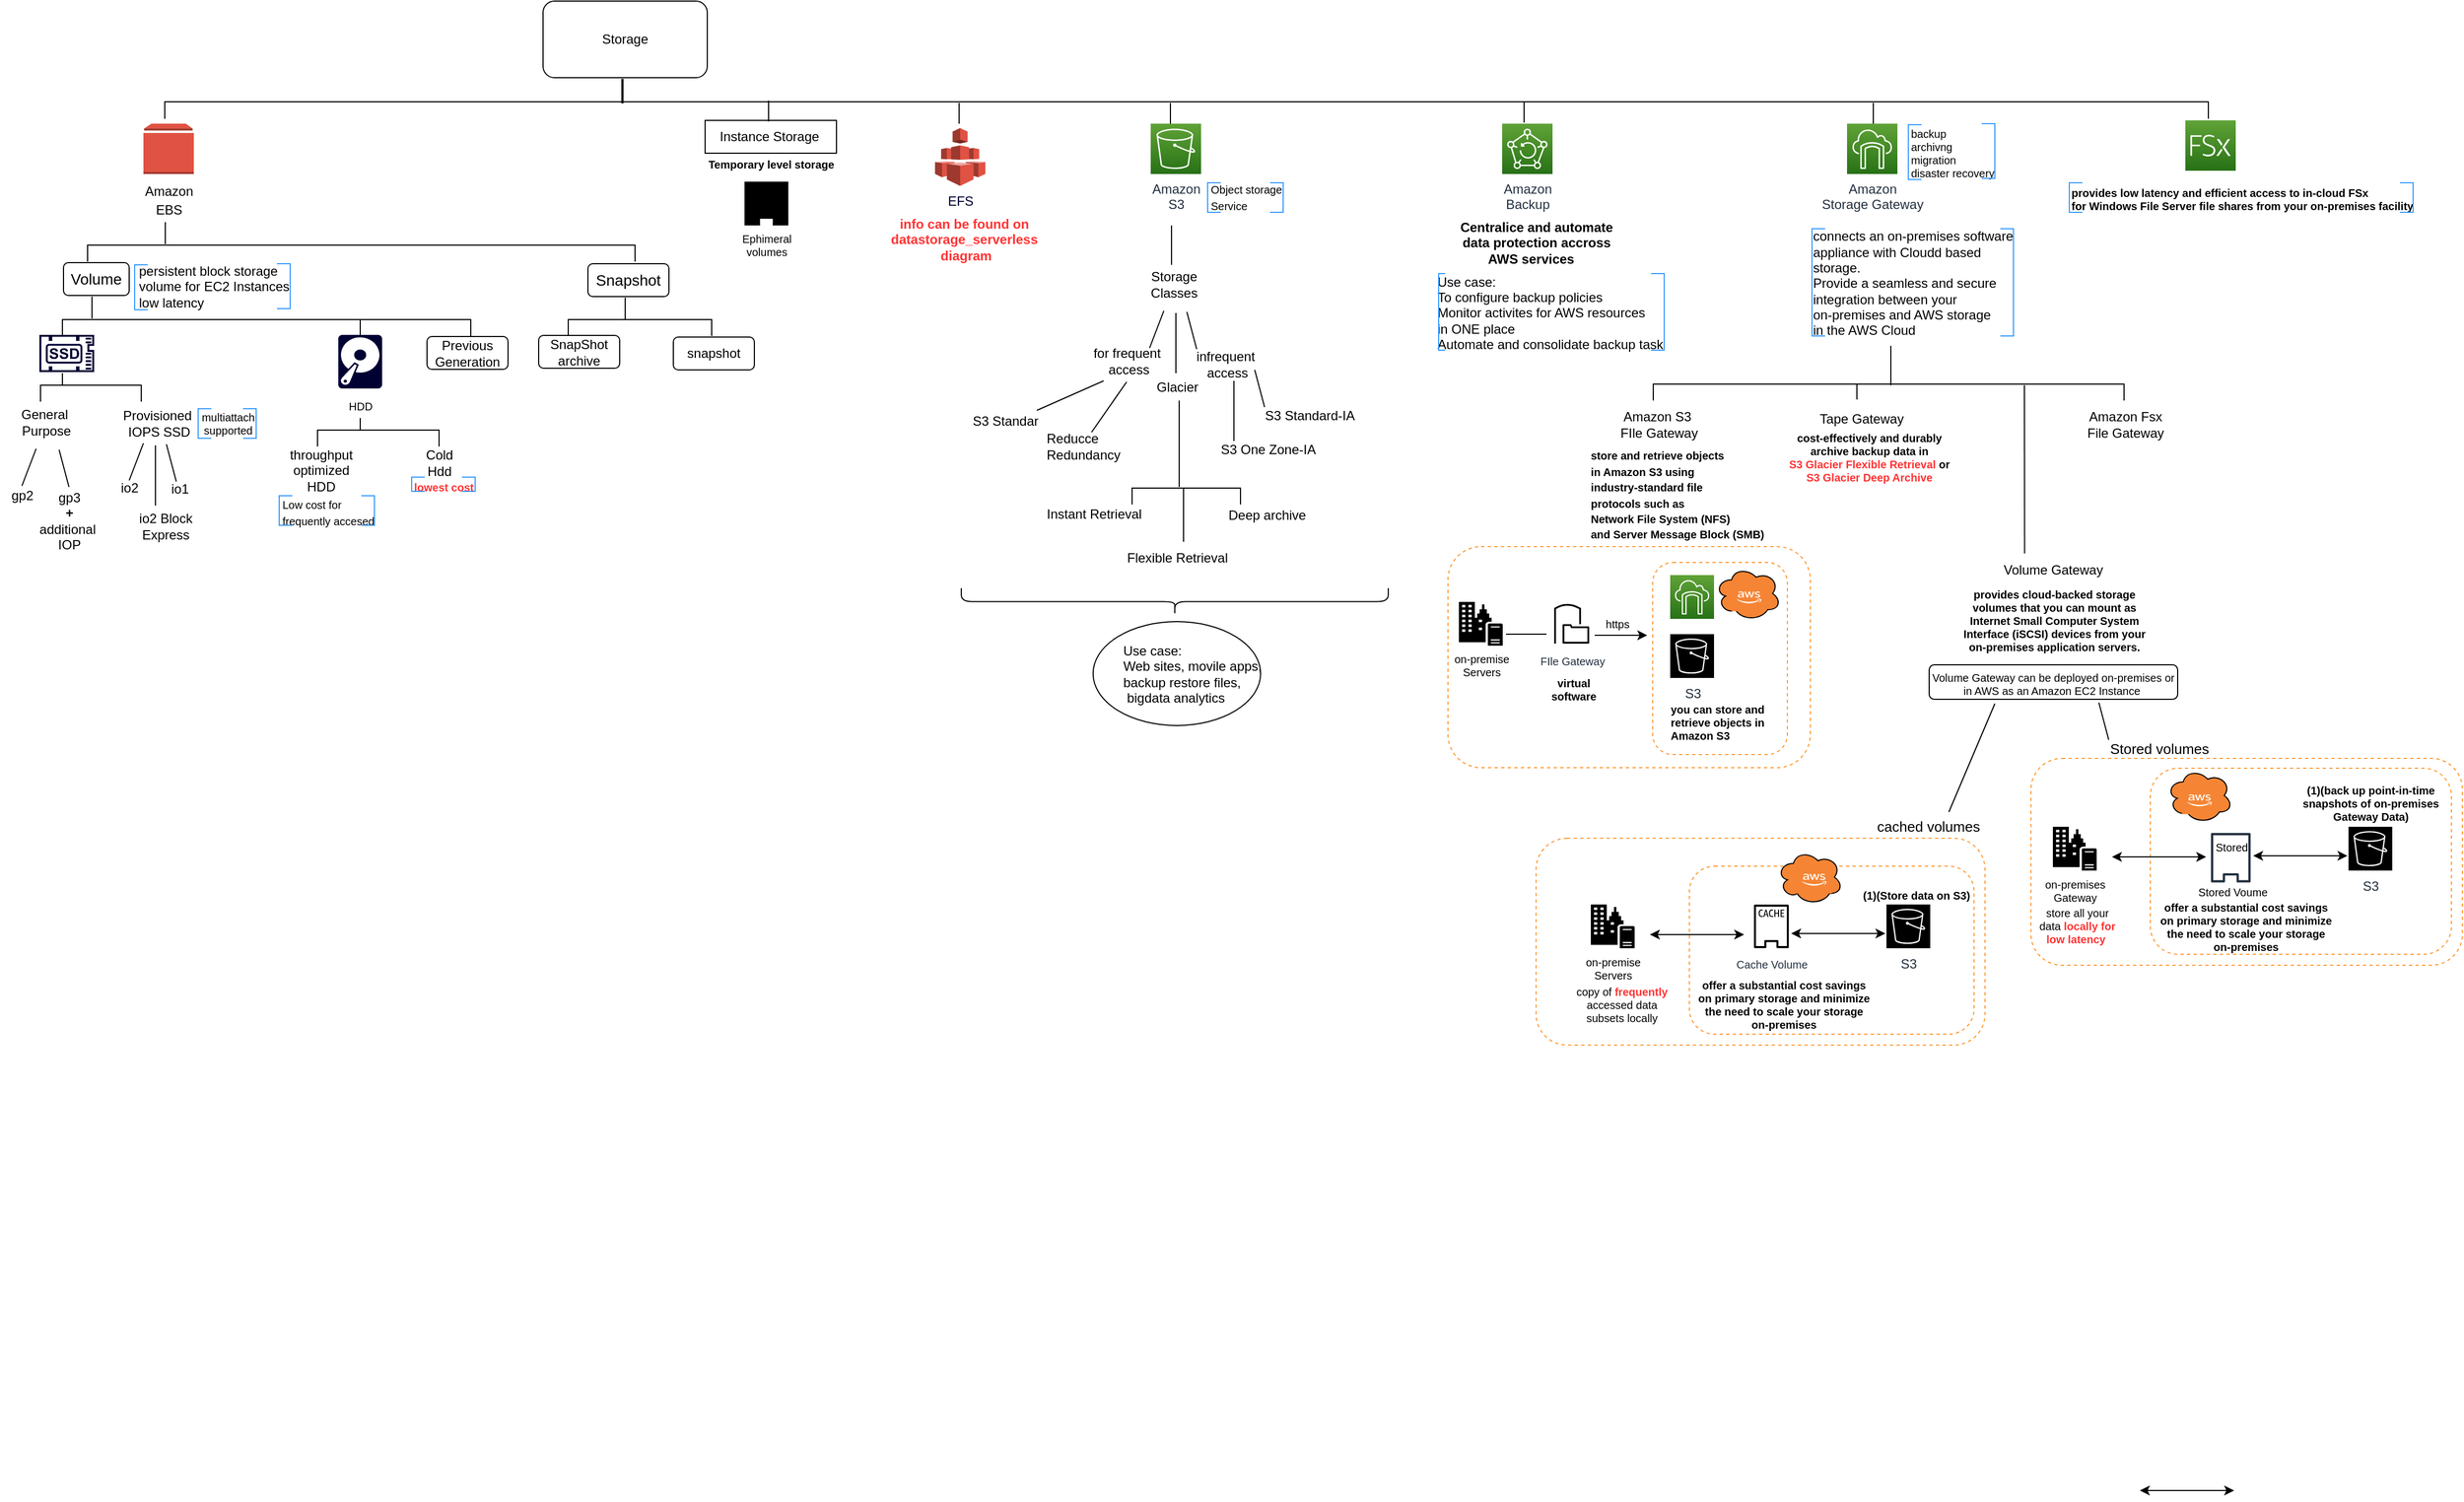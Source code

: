 <mxfile version="20.0.4" type="github">
  <diagram id="dNpaaLyYjejakmgUh9bT" name="Page-1">
    <mxGraphModel dx="1060" dy="617" grid="1" gridSize="10" guides="1" tooltips="1" connect="1" arrows="1" fold="1" page="1" pageScale="1" pageWidth="2336" pageHeight="1654" math="0" shadow="0">
      <root>
        <mxCell id="0" />
        <mxCell id="1" parent="0" />
        <mxCell id="cf06Xw0DI_L7y3Jn1LJ6-43" value="" style="rounded=1;whiteSpace=wrap;html=1;fontSize=13;fontColor=#000000;fillColor=none;gradientColor=none;strokeColor=#FF9933;dashed=1;" vertex="1" parent="1">
          <mxGeometry x="1322.5" y="537.5" width="331" height="202" as="geometry" />
        </mxCell>
        <mxCell id="cf06Xw0DI_L7y3Jn1LJ6-11" value="" style="rounded=1;whiteSpace=wrap;html=1;fontSize=13;fontColor=#000000;fillColor=none;gradientColor=none;strokeColor=#FF9933;dashed=1;" vertex="1" parent="1">
          <mxGeometry x="1855" y="731" width="394" height="189" as="geometry" />
        </mxCell>
        <mxCell id="cf06Xw0DI_L7y3Jn1LJ6-4" value="" style="rounded=1;whiteSpace=wrap;html=1;fontSize=13;fontColor=#000000;fillColor=none;gradientColor=none;strokeColor=#FF9933;dashed=1;" vertex="1" parent="1">
          <mxGeometry x="1543" y="829.5" width="260" height="153.5" as="geometry" />
        </mxCell>
        <mxCell id="cT7mzf2L48LDg-ybeG4r-135" value="" style="rounded=1;whiteSpace=wrap;html=1;fontSize=13;fontColor=#000000;fillColor=none;gradientColor=none;strokeColor=#FF9933;dashed=1;" parent="1" vertex="1">
          <mxGeometry x="1403" y="804" width="410" height="189" as="geometry" />
        </mxCell>
        <mxCell id="cT7mzf2L48LDg-ybeG4r-105" value="connects an on-premises software&lt;br&gt;appliance with Cloudd based &lt;br&gt;storage. &lt;br&gt;Provide a seamless and secure &lt;br&gt;integration between your &lt;br&gt;on-premises and AWS storage &lt;br&gt;in the AWS Cloud&amp;nbsp;" style="text;html=1;align=left;verticalAlign=middle;resizable=0;points=[];autosize=1;strokeColor=none;fillColor=none;fontSize=12;fontColor=#000000;" parent="1" vertex="1">
          <mxGeometry x="1654" y="242" width="210" height="110" as="geometry" />
        </mxCell>
        <mxCell id="cT7mzf2L48LDg-ybeG4r-103" value="" style="ellipse;whiteSpace=wrap;html=1;fontSize=10;fontColor=#FF3333;fillColor=none;" parent="1" vertex="1">
          <mxGeometry x="998.38" y="606" width="153" height="95" as="geometry" />
        </mxCell>
        <mxCell id="cT7mzf2L48LDg-ybeG4r-44" value="multiattach&lt;br&gt;supported" style="text;html=1;align=center;verticalAlign=middle;resizable=0;points=[];autosize=1;strokeColor=none;fillColor=none;fontSize=10;" parent="1" vertex="1">
          <mxGeometry x="173" y="405" width="70" height="40" as="geometry" />
        </mxCell>
        <mxCell id="8cmZsePVAe2AZ6mUPZ-U-2" value="Storage" style="rounded=1;whiteSpace=wrap;html=1;fillColor=none;" parent="1" vertex="1">
          <mxGeometry x="496" y="39" width="150" height="70" as="geometry" />
        </mxCell>
        <mxCell id="8cmZsePVAe2AZ6mUPZ-U-6" value="&lt;font style=&quot;font-size: 12px;&quot;&gt;Amazon &lt;br&gt;EBS&lt;/font&gt;" style="outlineConnect=0;dashed=0;verticalLabelPosition=bottom;verticalAlign=top;align=center;html=1;shape=mxgraph.aws3.volume;fillColor=#E05243;gradientColor=none;fontSize=14;aspect=fixed;" parent="1" vertex="1">
          <mxGeometry x="131" y="151" width="46" height="46" as="geometry" />
        </mxCell>
        <mxCell id="8cmZsePVAe2AZ6mUPZ-U-7" value="EFS" style="outlineConnect=0;dashed=0;verticalLabelPosition=bottom;verticalAlign=top;align=center;html=1;shape=mxgraph.aws3.efs;fillColor=#E05243;gradientColor=none;fontSize=12;fontColor=#000033;strokeColor=#3399FF;strokeWidth=1;aspect=fixed;" parent="1" vertex="1">
          <mxGeometry x="854" y="155" width="46" height="52.9" as="geometry" />
        </mxCell>
        <mxCell id="8cmZsePVAe2AZ6mUPZ-U-8" value="Amazon&lt;br&gt;S3" style="sketch=0;points=[[0,0,0],[0.25,0,0],[0.5,0,0],[0.75,0,0],[1,0,0],[0,1,0],[0.25,1,0],[0.5,1,0],[0.75,1,0],[1,1,0],[0,0.25,0],[0,0.5,0],[0,0.75,0],[1,0.25,0],[1,0.5,0],[1,0.75,0]];outlineConnect=0;fontColor=#232F3E;gradientColor=#60A337;gradientDirection=north;fillColor=#277116;strokeColor=#ffffff;dashed=0;verticalLabelPosition=bottom;verticalAlign=top;align=center;html=1;fontSize=12;fontStyle=0;shape=mxgraph.aws4.resourceIcon;resIcon=mxgraph.aws4.s3;aspect=fixed;" parent="1" vertex="1">
          <mxGeometry x="1051" y="151" width="46" height="46" as="geometry" />
        </mxCell>
        <mxCell id="8cmZsePVAe2AZ6mUPZ-U-9" value="Amazon&lt;br&gt;Backup" style="sketch=0;points=[[0,0,0],[0.25,0,0],[0.5,0,0],[0.75,0,0],[1,0,0],[0,1,0],[0.25,1,0],[0.5,1,0],[0.75,1,0],[1,1,0],[0,0.25,0],[0,0.5,0],[0,0.75,0],[1,0.25,0],[1,0.5,0],[1,0.75,0]];outlineConnect=0;fontColor=#232F3E;gradientColor=#60A337;gradientDirection=north;fillColor=#277116;strokeColor=#ffffff;dashed=0;verticalLabelPosition=bottom;verticalAlign=top;align=center;html=1;fontSize=12;fontStyle=0;aspect=fixed;shape=mxgraph.aws4.resourceIcon;resIcon=mxgraph.aws4.backup;" parent="1" vertex="1">
          <mxGeometry x="1372" y="151" width="46" height="46" as="geometry" />
        </mxCell>
        <mxCell id="8cmZsePVAe2AZ6mUPZ-U-11" value="Amazon&lt;br&gt;Storage Gateway" style="sketch=0;points=[[0,0,0],[0.25,0,0],[0.5,0,0],[0.75,0,0],[1,0,0],[0,1,0],[0.25,1,0],[0.5,1,0],[0.75,1,0],[1,1,0],[0,0.25,0],[0,0.5,0],[0,0.75,0],[1,0.25,0],[1,0.5,0],[1,0.75,0]];outlineConnect=0;fontColor=#232F3E;gradientColor=#60A337;gradientDirection=north;fillColor=#277116;strokeColor=#ffffff;dashed=0;verticalLabelPosition=bottom;verticalAlign=top;align=center;html=1;fontSize=12;fontStyle=0;shape=mxgraph.aws4.resourceIcon;resIcon=mxgraph.aws4.storage_gateway;aspect=fixed;" parent="1" vertex="1">
          <mxGeometry x="1687" y="151" width="46" height="46" as="geometry" />
        </mxCell>
        <mxCell id="8cmZsePVAe2AZ6mUPZ-U-12" value="" style="shape=partialRectangle;whiteSpace=wrap;html=1;bottom=1;right=1;left=1;top=0;fillColor=none;routingCenterX=-0.5;rotation=-180;direction=east;" parent="1" vertex="1">
          <mxGeometry x="150.5" y="131" width="1866.5" height="15" as="geometry" />
        </mxCell>
        <mxCell id="8cmZsePVAe2AZ6mUPZ-U-13" value="" style="line;strokeWidth=2;direction=south;html=1;" parent="1" vertex="1">
          <mxGeometry x="558.5" y="110" width="20" height="22.5" as="geometry" />
        </mxCell>
        <mxCell id="8cmZsePVAe2AZ6mUPZ-U-16" value="" style="endArrow=none;html=1;rounded=0;fontSize=12;" parent="1" edge="1">
          <mxGeometry width="50" height="50" relative="1" as="geometry">
            <mxPoint x="876" y="151" as="sourcePoint" />
            <mxPoint x="876" y="132" as="targetPoint" />
          </mxGeometry>
        </mxCell>
        <mxCell id="8cmZsePVAe2AZ6mUPZ-U-17" value="" style="endArrow=none;html=1;rounded=0;fontSize=12;" parent="1" edge="1">
          <mxGeometry width="50" height="50" relative="1" as="geometry">
            <mxPoint x="1069" y="151" as="sourcePoint" />
            <mxPoint x="1069" y="132" as="targetPoint" />
          </mxGeometry>
        </mxCell>
        <mxCell id="8cmZsePVAe2AZ6mUPZ-U-18" value="" style="endArrow=none;html=1;rounded=0;fontSize=12;" parent="1" edge="1">
          <mxGeometry width="50" height="50" relative="1" as="geometry">
            <mxPoint x="1392" y="150" as="sourcePoint" />
            <mxPoint x="1392" y="131" as="targetPoint" />
          </mxGeometry>
        </mxCell>
        <mxCell id="8cmZsePVAe2AZ6mUPZ-U-19" value="" style="endArrow=none;html=1;rounded=0;fontSize=12;" parent="1" edge="1">
          <mxGeometry width="50" height="50" relative="1" as="geometry">
            <mxPoint x="1711" y="151" as="sourcePoint" />
            <mxPoint x="1711" y="132" as="targetPoint" />
          </mxGeometry>
        </mxCell>
        <mxCell id="8cmZsePVAe2AZ6mUPZ-U-20" value="" style="sketch=0;points=[[0,0,0],[0.25,0,0],[0.5,0,0],[0.75,0,0],[1,0,0],[0,1,0],[0.25,1,0],[0.5,1,0],[0.75,1,0],[1,1,0],[0,0.25,0],[0,0.5,0],[0,0.75,0],[1,0.25,0],[1,0.5,0],[1,0.75,0]];outlineConnect=0;fontColor=#232F3E;gradientColor=#60A337;gradientDirection=north;fillColor=#277116;strokeColor=#ffffff;dashed=0;verticalLabelPosition=bottom;verticalAlign=top;align=center;html=1;fontSize=12;fontStyle=0;aspect=fixed;shape=mxgraph.aws4.resourceIcon;resIcon=mxgraph.aws4.fsx;" parent="1" vertex="1">
          <mxGeometry x="1996" y="148" width="46" height="46" as="geometry" />
        </mxCell>
        <mxCell id="cT7mzf2L48LDg-ybeG4r-1" value="&lt;font style=&quot;font-size: 14px;&quot;&gt;Volume&lt;/font&gt;" style="rounded=1;whiteSpace=wrap;html=1;fillColor=none;" parent="1" vertex="1">
          <mxGeometry x="58" y="278" width="60" height="30" as="geometry" />
        </mxCell>
        <mxCell id="cT7mzf2L48LDg-ybeG4r-2" value="&lt;font style=&quot;font-size: 14px;&quot;&gt;Snapshot&lt;/font&gt;" style="rounded=1;whiteSpace=wrap;html=1;fillColor=none;" parent="1" vertex="1">
          <mxGeometry x="537" y="279" width="74" height="30" as="geometry" />
        </mxCell>
        <mxCell id="cT7mzf2L48LDg-ybeG4r-3" value="" style="strokeWidth=1;html=1;shape=mxgraph.flowchart.annotation_1;align=left;pointerEvents=1;direction=south;" parent="1" vertex="1">
          <mxGeometry x="80" y="262" width="500" height="15" as="geometry" />
        </mxCell>
        <mxCell id="cT7mzf2L48LDg-ybeG4r-5" value="" style="endArrow=none;html=1;rounded=0;" parent="1" edge="1">
          <mxGeometry width="50" height="50" relative="1" as="geometry">
            <mxPoint x="151" y="261" as="sourcePoint" />
            <mxPoint x="151" y="241" as="targetPoint" />
          </mxGeometry>
        </mxCell>
        <mxCell id="cT7mzf2L48LDg-ybeG4r-7" value="" style="strokeWidth=1;html=1;shape=mxgraph.flowchart.annotation_1;align=left;pointerEvents=1;direction=south;" parent="1" vertex="1">
          <mxGeometry x="57" y="330" width="373" height="15" as="geometry" />
        </mxCell>
        <mxCell id="cT7mzf2L48LDg-ybeG4r-8" value="" style="endArrow=none;html=1;rounded=0;" parent="1" edge="1">
          <mxGeometry width="50" height="50" relative="1" as="geometry">
            <mxPoint x="84" y="329" as="sourcePoint" />
            <mxPoint x="84" y="309" as="targetPoint" />
          </mxGeometry>
        </mxCell>
        <mxCell id="cT7mzf2L48LDg-ybeG4r-9" value="" style="sketch=0;pointerEvents=1;shadow=0;dashed=0;html=1;strokeColor=none;fillColor=#000033;labelPosition=center;verticalLabelPosition=bottom;verticalAlign=top;align=center;outlineConnect=0;shape=mxgraph.vvd.ssd;fontSize=14;" parent="1" vertex="1">
          <mxGeometry x="36" y="344" width="50" height="34" as="geometry" />
        </mxCell>
        <mxCell id="cT7mzf2L48LDg-ybeG4r-11" value="&lt;font style=&quot;font-size: 10px;&quot;&gt;HDD&lt;/font&gt;" style="sketch=0;pointerEvents=1;shadow=0;dashed=0;html=1;strokeColor=none;fillColor=#000033;labelPosition=center;verticalLabelPosition=bottom;verticalAlign=top;outlineConnect=0;align=center;shape=mxgraph.office.devices.hard_disk;fontSize=14;" parent="1" vertex="1">
          <mxGeometry x="309" y="344" width="40" height="49" as="geometry" />
        </mxCell>
        <mxCell id="cT7mzf2L48LDg-ybeG4r-12" value="" style="endArrow=none;html=1;rounded=0;" parent="1" edge="1">
          <mxGeometry width="50" height="50" relative="1" as="geometry">
            <mxPoint x="329" y="344" as="sourcePoint" />
            <mxPoint x="329" y="330" as="targetPoint" />
          </mxGeometry>
        </mxCell>
        <mxCell id="cT7mzf2L48LDg-ybeG4r-13" value="&lt;font style=&quot;font-size: 12px;&quot;&gt;Previous Generation&lt;/font&gt;" style="rounded=1;whiteSpace=wrap;html=1;fillColor=none;fontSize=12;" parent="1" vertex="1">
          <mxGeometry x="390" y="345.5" width="74" height="30" as="geometry" />
        </mxCell>
        <mxCell id="cT7mzf2L48LDg-ybeG4r-14" value="" style="strokeWidth=1;html=1;shape=mxgraph.flowchart.annotation_1;align=left;pointerEvents=1;direction=south;" parent="1" vertex="1">
          <mxGeometry x="519" y="330" width="131" height="15" as="geometry" />
        </mxCell>
        <mxCell id="cT7mzf2L48LDg-ybeG4r-16" value="" style="endArrow=none;html=1;rounded=0;" parent="1" edge="1">
          <mxGeometry width="50" height="50" relative="1" as="geometry">
            <mxPoint x="571" y="330" as="sourcePoint" />
            <mxPoint x="571" y="310" as="targetPoint" />
          </mxGeometry>
        </mxCell>
        <mxCell id="cT7mzf2L48LDg-ybeG4r-17" value="&lt;font style=&quot;font-size: 12px;&quot;&gt;SnapShot archive&lt;/font&gt;" style="rounded=1;whiteSpace=wrap;html=1;fillColor=none;fontSize=12;" parent="1" vertex="1">
          <mxGeometry x="492" y="344.5" width="74" height="30" as="geometry" />
        </mxCell>
        <mxCell id="cT7mzf2L48LDg-ybeG4r-18" value="&lt;font style=&quot;font-size: 12px;&quot;&gt;snapshot&lt;/font&gt;" style="rounded=1;whiteSpace=wrap;html=1;fillColor=none;fontSize=12;" parent="1" vertex="1">
          <mxGeometry x="615" y="346" width="74" height="30" as="geometry" />
        </mxCell>
        <mxCell id="cT7mzf2L48LDg-ybeG4r-19" value="persistent block storage&amp;nbsp;&lt;br&gt;volume for EC2 Instances&lt;br&gt;low latency" style="text;html=1;align=left;verticalAlign=middle;resizable=0;points=[];autosize=1;strokeColor=none;fillColor=none;fontSize=12;" parent="1" vertex="1">
          <mxGeometry x="125" y="270" width="160" height="60" as="geometry" />
        </mxCell>
        <mxCell id="cT7mzf2L48LDg-ybeG4r-20" value="" style="strokeWidth=1;html=1;shape=mxgraph.flowchart.annotation_1;align=left;pointerEvents=1;fontColor=#000033;fillColor=none;strokeColor=#3399FF;" parent="1" vertex="1">
          <mxGeometry x="123" y="280" width="12" height="41" as="geometry" />
        </mxCell>
        <mxCell id="cT7mzf2L48LDg-ybeG4r-21" value="" style="strokeWidth=1;html=1;shape=mxgraph.flowchart.annotation_1;align=left;pointerEvents=1;fontColor=#000033;fillColor=none;direction=west;strokeColor=#3399FF;" parent="1" vertex="1">
          <mxGeometry x="253" y="279" width="12" height="41" as="geometry" />
        </mxCell>
        <mxCell id="cT7mzf2L48LDg-ybeG4r-22" value="" style="endArrow=none;html=1;rounded=0;" parent="1" edge="1">
          <mxGeometry width="50" height="50" relative="1" as="geometry">
            <mxPoint x="57" y="390" as="sourcePoint" />
            <mxPoint x="57" y="379" as="targetPoint" />
          </mxGeometry>
        </mxCell>
        <mxCell id="cT7mzf2L48LDg-ybeG4r-25" value="" style="strokeWidth=1;html=1;shape=mxgraph.flowchart.annotation_1;align=left;pointerEvents=1;direction=south;" parent="1" vertex="1">
          <mxGeometry x="37" y="390" width="92" height="15" as="geometry" />
        </mxCell>
        <mxCell id="cT7mzf2L48LDg-ybeG4r-26" value="General&amp;nbsp;&lt;br&gt;Purpose" style="text;html=1;align=center;verticalAlign=middle;resizable=0;points=[];autosize=1;strokeColor=none;fillColor=none;fontSize=12;" parent="1" vertex="1">
          <mxGeometry x="7" y="404" width="70" height="40" as="geometry" />
        </mxCell>
        <mxCell id="cT7mzf2L48LDg-ybeG4r-27" value="Provisioned&amp;nbsp;&lt;br&gt;IOPS SSD" style="text;html=1;align=center;verticalAlign=middle;resizable=0;points=[];autosize=1;strokeColor=none;fillColor=none;fontSize=12;" parent="1" vertex="1">
          <mxGeometry x="100" y="405" width="90" height="40" as="geometry" />
        </mxCell>
        <mxCell id="cT7mzf2L48LDg-ybeG4r-28" value="" style="endArrow=none;html=1;rounded=0;" parent="1" edge="1">
          <mxGeometry width="50" height="50" relative="1" as="geometry">
            <mxPoint x="20" y="482" as="sourcePoint" />
            <mxPoint x="33" y="448" as="targetPoint" />
          </mxGeometry>
        </mxCell>
        <mxCell id="cT7mzf2L48LDg-ybeG4r-29" value="gp2" style="text;html=1;align=center;verticalAlign=middle;resizable=0;points=[];autosize=1;strokeColor=none;fillColor=none;fontSize=12;" parent="1" vertex="1">
          <mxGeometry y="476" width="40" height="30" as="geometry" />
        </mxCell>
        <mxCell id="cT7mzf2L48LDg-ybeG4r-31" value="gp3&lt;br&gt;&lt;b&gt;+&lt;/b&gt;&lt;br&gt;additional&amp;nbsp;&lt;br&gt;IOP" style="text;html=1;align=center;verticalAlign=middle;resizable=0;points=[];autosize=1;strokeColor=none;fillColor=none;fontSize=12;" parent="1" vertex="1">
          <mxGeometry x="23" y="479" width="80" height="70" as="geometry" />
        </mxCell>
        <mxCell id="cT7mzf2L48LDg-ybeG4r-34" value="" style="endArrow=none;html=1;rounded=0;" parent="1" edge="1">
          <mxGeometry width="50" height="50" relative="1" as="geometry">
            <mxPoint x="63" y="483" as="sourcePoint" />
            <mxPoint x="54" y="449" as="targetPoint" />
          </mxGeometry>
        </mxCell>
        <mxCell id="cT7mzf2L48LDg-ybeG4r-35" value="" style="endArrow=none;html=1;rounded=0;" parent="1" edge="1">
          <mxGeometry width="50" height="50" relative="1" as="geometry">
            <mxPoint x="118" y="477" as="sourcePoint" />
            <mxPoint x="131" y="443" as="targetPoint" />
          </mxGeometry>
        </mxCell>
        <mxCell id="cT7mzf2L48LDg-ybeG4r-36" value="" style="endArrow=none;html=1;rounded=0;" parent="1" edge="1">
          <mxGeometry width="50" height="50" relative="1" as="geometry">
            <mxPoint x="161" y="478" as="sourcePoint" />
            <mxPoint x="152" y="444" as="targetPoint" />
          </mxGeometry>
        </mxCell>
        <mxCell id="cT7mzf2L48LDg-ybeG4r-37" value="" style="endArrow=none;html=1;rounded=0;" parent="1" edge="1">
          <mxGeometry width="50" height="50" relative="1" as="geometry">
            <mxPoint x="142" y="500" as="sourcePoint" />
            <mxPoint x="142" y="445" as="targetPoint" />
          </mxGeometry>
        </mxCell>
        <mxCell id="cT7mzf2L48LDg-ybeG4r-38" value="io1" style="text;html=1;align=center;verticalAlign=middle;resizable=0;points=[];autosize=1;strokeColor=none;fillColor=none;fontSize=12;" parent="1" vertex="1">
          <mxGeometry x="144" y="470" width="40" height="30" as="geometry" />
        </mxCell>
        <mxCell id="cT7mzf2L48LDg-ybeG4r-39" value="io2" style="text;html=1;align=center;verticalAlign=middle;resizable=0;points=[];autosize=1;strokeColor=none;fillColor=none;fontSize=12;" parent="1" vertex="1">
          <mxGeometry x="98" y="469" width="40" height="30" as="geometry" />
        </mxCell>
        <mxCell id="cT7mzf2L48LDg-ybeG4r-40" value="io2 Block &lt;br&gt;Express" style="text;html=1;align=center;verticalAlign=middle;resizable=0;points=[];autosize=1;strokeColor=none;fillColor=none;fontSize=12;" parent="1" vertex="1">
          <mxGeometry x="116" y="499" width="70" height="40" as="geometry" />
        </mxCell>
        <mxCell id="cT7mzf2L48LDg-ybeG4r-42" value="" style="strokeWidth=1;html=1;shape=mxgraph.flowchart.annotation_1;align=left;pointerEvents=1;fontColor=#000033;fillColor=none;strokeColor=#3399FF;" parent="1" vertex="1">
          <mxGeometry x="181" y="411.5" width="12" height="27" as="geometry" />
        </mxCell>
        <mxCell id="cT7mzf2L48LDg-ybeG4r-43" value="" style="strokeWidth=1;html=1;shape=mxgraph.flowchart.annotation_1;align=left;pointerEvents=1;fontColor=#000033;fillColor=none;direction=west;strokeColor=#3399FF;" parent="1" vertex="1">
          <mxGeometry x="222" y="411.5" width="12" height="27" as="geometry" />
        </mxCell>
        <mxCell id="cT7mzf2L48LDg-ybeG4r-47" value="" style="endArrow=none;html=1;rounded=0;" parent="1" edge="1">
          <mxGeometry width="50" height="50" relative="1" as="geometry">
            <mxPoint x="329" y="431" as="sourcePoint" />
            <mxPoint x="329" y="420" as="targetPoint" />
          </mxGeometry>
        </mxCell>
        <mxCell id="cT7mzf2L48LDg-ybeG4r-48" value="" style="strokeWidth=1;html=1;shape=mxgraph.flowchart.annotation_1;align=left;pointerEvents=1;direction=south;" parent="1" vertex="1">
          <mxGeometry x="290" y="431" width="111" height="15" as="geometry" />
        </mxCell>
        <mxCell id="cT7mzf2L48LDg-ybeG4r-49" value="&lt;span style=&quot;font-size: 12px;&quot;&gt;throughput&lt;br&gt;optimized&lt;br&gt;HDD&lt;br&gt;&lt;/span&gt;" style="text;html=1;align=center;verticalAlign=middle;resizable=0;points=[];autosize=1;strokeColor=none;fillColor=none;fontSize=10;" parent="1" vertex="1">
          <mxGeometry x="253" y="438" width="80" height="60" as="geometry" />
        </mxCell>
        <mxCell id="cT7mzf2L48LDg-ybeG4r-50" value="Cold&lt;br&gt;Hdd" style="text;html=1;align=center;verticalAlign=middle;resizable=0;points=[];autosize=1;strokeColor=none;fillColor=none;fontSize=12;" parent="1" vertex="1">
          <mxGeometry x="376" y="441" width="50" height="40" as="geometry" />
        </mxCell>
        <mxCell id="cT7mzf2L48LDg-ybeG4r-51" value="&lt;font style=&quot;font-size: 10px;&quot;&gt;Low cost for&amp;nbsp;&lt;br&gt;frequently accesed&lt;/font&gt;" style="text;html=1;align=left;verticalAlign=middle;resizable=0;points=[];autosize=1;strokeColor=none;fillColor=none;fontSize=12;" parent="1" vertex="1">
          <mxGeometry x="256" y="486" width="110" height="40" as="geometry" />
        </mxCell>
        <mxCell id="cT7mzf2L48LDg-ybeG4r-53" value="" style="strokeWidth=1;html=1;shape=mxgraph.flowchart.annotation_1;align=left;pointerEvents=1;fontColor=#000033;fillColor=none;strokeColor=#3399FF;" parent="1" vertex="1">
          <mxGeometry x="255" y="491" width="12" height="27" as="geometry" />
        </mxCell>
        <mxCell id="cT7mzf2L48LDg-ybeG4r-54" value="" style="strokeWidth=1;html=1;shape=mxgraph.flowchart.annotation_1;align=left;pointerEvents=1;fontColor=#000033;fillColor=none;direction=west;strokeColor=#3399FF;" parent="1" vertex="1">
          <mxGeometry x="330" y="491" width="12" height="27" as="geometry" />
        </mxCell>
        <mxCell id="cT7mzf2L48LDg-ybeG4r-55" value="&lt;b&gt;&lt;font color=&quot;#ff3333&quot;&gt;lowest cost&lt;/font&gt;&lt;/b&gt;" style="text;html=1;align=center;verticalAlign=middle;resizable=0;points=[];autosize=1;strokeColor=none;fillColor=none;fontSize=10;" parent="1" vertex="1">
          <mxGeometry x="365" y="468" width="80" height="30" as="geometry" />
        </mxCell>
        <mxCell id="cT7mzf2L48LDg-ybeG4r-56" value="" style="strokeWidth=1;html=1;shape=mxgraph.flowchart.annotation_1;align=left;pointerEvents=1;fontColor=#000033;fillColor=none;strokeColor=#3399FF;" parent="1" vertex="1">
          <mxGeometry x="376" y="474" width="12" height="13" as="geometry" />
        </mxCell>
        <mxCell id="cT7mzf2L48LDg-ybeG4r-57" value="" style="strokeWidth=1;html=1;shape=mxgraph.flowchart.annotation_1;align=left;pointerEvents=1;fontColor=#000033;fillColor=none;direction=west;strokeColor=#3399FF;" parent="1" vertex="1">
          <mxGeometry x="422" y="474" width="12" height="13" as="geometry" />
        </mxCell>
        <mxCell id="cT7mzf2L48LDg-ybeG4r-58" value="&lt;font color=&quot;#000000&quot; style=&quot;font-size: 10px;&quot;&gt;Object storage&amp;nbsp; &lt;br&gt;Service&amp;nbsp;&lt;/font&gt;" style="text;html=1;align=left;verticalAlign=middle;resizable=0;points=[];autosize=1;strokeColor=none;fillColor=none;fontSize=12;fontColor=#FF3333;" parent="1" vertex="1">
          <mxGeometry x="1104" y="197.9" width="90" height="40" as="geometry" />
        </mxCell>
        <mxCell id="cT7mzf2L48LDg-ybeG4r-59" value="Use case:&amp;nbsp; &lt;br&gt;Web sites, movile apps, &lt;br&gt;backup restore files,&lt;br&gt;&amp;nbsp;bigdata analytics&amp;nbsp;" style="text;html=1;align=left;verticalAlign=middle;resizable=0;points=[];autosize=1;strokeColor=none;fillColor=none;fontSize=12;fontColor=#000000;" parent="1" vertex="1">
          <mxGeometry x="1023.63" y="618.5" width="150" height="70" as="geometry" />
        </mxCell>
        <mxCell id="cT7mzf2L48LDg-ybeG4r-61" value="Centralice and automate &lt;br&gt;data protection accross &lt;br&gt;AWS services&amp;nbsp; &amp;nbsp;" style="text;html=1;align=center;verticalAlign=middle;resizable=0;points=[];autosize=1;strokeColor=none;fillColor=none;fontSize=12;fontColor=#000000;fontStyle=1" parent="1" vertex="1">
          <mxGeometry x="1323" y="230" width="160" height="60" as="geometry" />
        </mxCell>
        <mxCell id="cT7mzf2L48LDg-ybeG4r-62" value="Use case:&lt;br&gt;To configure backup policies &lt;br&gt;Monitor activites for AWS resources &lt;br&gt;in ONE place&lt;br&gt;Automate and consolidate backup task" style="text;html=1;align=left;verticalAlign=middle;resizable=0;points=[];autosize=1;strokeColor=none;fillColor=none;fontSize=12;fontColor=#000000;" parent="1" vertex="1">
          <mxGeometry x="1311" y="278.5" width="230" height="90" as="geometry" />
        </mxCell>
        <mxCell id="cT7mzf2L48LDg-ybeG4r-63" value="" style="strokeWidth=1;html=1;shape=mxgraph.flowchart.annotation_1;align=left;pointerEvents=1;fontColor=#000033;fillColor=none;strokeColor=#3399FF;" parent="1" vertex="1">
          <mxGeometry x="1314" y="288" width="6" height="70" as="geometry" />
        </mxCell>
        <mxCell id="cT7mzf2L48LDg-ybeG4r-64" value="" style="strokeWidth=1;html=1;shape=mxgraph.flowchart.annotation_1;align=left;pointerEvents=1;fontColor=#000033;fillColor=none;direction=west;strokeColor=#3399FF;" parent="1" vertex="1">
          <mxGeometry x="1508" y="288" width="12" height="70" as="geometry" />
        </mxCell>
        <mxCell id="cT7mzf2L48LDg-ybeG4r-67" value="" style="strokeWidth=1;html=1;shape=mxgraph.flowchart.annotation_1;align=left;pointerEvents=1;fontColor=#000033;fillColor=none;strokeColor=#3399FF;" parent="1" vertex="1">
          <mxGeometry x="1655" y="247" width="12" height="98" as="geometry" />
        </mxCell>
        <mxCell id="cT7mzf2L48LDg-ybeG4r-68" value="" style="strokeWidth=1;html=1;shape=mxgraph.flowchart.annotation_1;align=left;pointerEvents=1;fontColor=#000033;fillColor=none;direction=west;strokeColor=#3399FF;" parent="1" vertex="1">
          <mxGeometry x="1827" y="247" width="12" height="98" as="geometry" />
        </mxCell>
        <mxCell id="cT7mzf2L48LDg-ybeG4r-75" value="&lt;b&gt;&lt;font color=&quot;#ff3333&quot;&gt;info can be found on&amp;nbsp;&lt;br&gt;datastorage_serverless&amp;nbsp;&lt;br&gt;diagram&lt;/font&gt;&lt;/b&gt;" style="text;html=1;align=center;verticalAlign=middle;resizable=0;points=[];autosize=1;strokeColor=none;fillColor=none;fontSize=12;fontColor=#000000;" parent="1" vertex="1">
          <mxGeometry x="802" y="227" width="160" height="60" as="geometry" />
        </mxCell>
        <mxCell id="cT7mzf2L48LDg-ybeG4r-76" value="" style="endArrow=none;html=1;rounded=0;fontSize=12;" parent="1" edge="1">
          <mxGeometry width="50" height="50" relative="1" as="geometry">
            <mxPoint x="1070" y="280" as="sourcePoint" />
            <mxPoint x="1070" y="244" as="targetPoint" />
          </mxGeometry>
        </mxCell>
        <mxCell id="cT7mzf2L48LDg-ybeG4r-79" value="Storage&lt;br&gt;Classes" style="text;html=1;align=center;verticalAlign=middle;resizable=0;points=[];autosize=1;strokeColor=none;fillColor=none;fontSize=12;fontColor=#000000;" parent="1" vertex="1">
          <mxGeometry x="1037" y="277.5" width="70" height="40" as="geometry" />
        </mxCell>
        <mxCell id="cT7mzf2L48LDg-ybeG4r-80" value="" style="endArrow=none;html=1;rounded=0;" parent="1" edge="1">
          <mxGeometry width="50" height="50" relative="1" as="geometry">
            <mxPoint x="1050" y="356" as="sourcePoint" />
            <mxPoint x="1063" y="322" as="targetPoint" />
          </mxGeometry>
        </mxCell>
        <mxCell id="cT7mzf2L48LDg-ybeG4r-81" value="" style="endArrow=none;html=1;rounded=0;" parent="1" edge="1">
          <mxGeometry width="50" height="50" relative="1" as="geometry">
            <mxPoint x="1093" y="357" as="sourcePoint" />
            <mxPoint x="1084" y="323" as="targetPoint" />
          </mxGeometry>
        </mxCell>
        <mxCell id="cT7mzf2L48LDg-ybeG4r-82" value="" style="endArrow=none;html=1;rounded=0;" parent="1" edge="1">
          <mxGeometry width="50" height="50" relative="1" as="geometry">
            <mxPoint x="1074" y="379" as="sourcePoint" />
            <mxPoint x="1074" y="324" as="targetPoint" />
          </mxGeometry>
        </mxCell>
        <mxCell id="cT7mzf2L48LDg-ybeG4r-83" value="for frequent&lt;br&gt;&amp;nbsp;access" style="text;html=1;align=center;verticalAlign=middle;resizable=0;points=[];autosize=1;strokeColor=none;fillColor=none;fontSize=12;fontColor=#000000;" parent="1" vertex="1">
          <mxGeometry x="989" y="348" width="80" height="40" as="geometry" />
        </mxCell>
        <mxCell id="cT7mzf2L48LDg-ybeG4r-84" value="infrequent&lt;br&gt;&amp;nbsp;access" style="text;html=1;align=center;verticalAlign=middle;resizable=0;points=[];autosize=1;strokeColor=none;fillColor=none;fontSize=12;fontColor=#000000;" parent="1" vertex="1">
          <mxGeometry x="1079" y="351" width="80" height="40" as="geometry" />
        </mxCell>
        <mxCell id="cT7mzf2L48LDg-ybeG4r-85" value="Glacier" style="text;html=1;align=center;verticalAlign=middle;resizable=0;points=[];autosize=1;strokeColor=none;fillColor=none;fontSize=12;fontColor=#000000;" parent="1" vertex="1">
          <mxGeometry x="1045" y="377" width="60" height="30" as="geometry" />
        </mxCell>
        <mxCell id="cT7mzf2L48LDg-ybeG4r-86" value="" style="endArrow=none;html=1;rounded=0;" parent="1" edge="1">
          <mxGeometry width="50" height="50" relative="1" as="geometry">
            <mxPoint x="947" y="413" as="sourcePoint" />
            <mxPoint x="1008" y="386" as="targetPoint" />
          </mxGeometry>
        </mxCell>
        <mxCell id="cT7mzf2L48LDg-ybeG4r-87" value="" style="endArrow=none;html=1;rounded=0;" parent="1" edge="1">
          <mxGeometry width="50" height="50" relative="1" as="geometry">
            <mxPoint x="997" y="433" as="sourcePoint" />
            <mxPoint x="1029" y="387" as="targetPoint" />
          </mxGeometry>
        </mxCell>
        <mxCell id="cT7mzf2L48LDg-ybeG4r-88" value="S3 Standar" style="text;html=1;align=center;verticalAlign=middle;resizable=0;points=[];autosize=1;strokeColor=none;fillColor=none;fontSize=12;fontColor=#000000;" parent="1" vertex="1">
          <mxGeometry x="878" y="408" width="80" height="30" as="geometry" />
        </mxCell>
        <mxCell id="cT7mzf2L48LDg-ybeG4r-89" value="Reducce&amp;nbsp;&lt;br&gt;Redundancy" style="text;html=1;align=left;verticalAlign=middle;resizable=0;points=[];autosize=1;strokeColor=none;fillColor=none;fontSize=12;fontColor=#000000;" parent="1" vertex="1">
          <mxGeometry x="954" y="426" width="90" height="40" as="geometry" />
        </mxCell>
        <mxCell id="cT7mzf2L48LDg-ybeG4r-90" value="S3 Standard-IA" style="text;html=1;align=center;verticalAlign=middle;resizable=0;points=[];autosize=1;strokeColor=none;fillColor=none;fontSize=12;fontColor=#000000;" parent="1" vertex="1">
          <mxGeometry x="1141" y="403" width="110" height="30" as="geometry" />
        </mxCell>
        <mxCell id="cT7mzf2L48LDg-ybeG4r-91" value="S3 One Zone-IA" style="text;html=1;align=center;verticalAlign=middle;resizable=0;points=[];autosize=1;strokeColor=none;fillColor=none;fontSize=12;fontColor=#000000;" parent="1" vertex="1">
          <mxGeometry x="1103" y="434" width="110" height="30" as="geometry" />
        </mxCell>
        <mxCell id="cT7mzf2L48LDg-ybeG4r-92" value="" style="endArrow=none;html=1;rounded=0;" parent="1" edge="1">
          <mxGeometry width="50" height="50" relative="1" as="geometry">
            <mxPoint x="1155" y="410" as="sourcePoint" />
            <mxPoint x="1146" y="376" as="targetPoint" />
          </mxGeometry>
        </mxCell>
        <mxCell id="cT7mzf2L48LDg-ybeG4r-93" value="" style="endArrow=none;html=1;rounded=0;" parent="1" edge="1">
          <mxGeometry width="50" height="50" relative="1" as="geometry">
            <mxPoint x="1127" y="441" as="sourcePoint" />
            <mxPoint x="1127" y="386" as="targetPoint" />
          </mxGeometry>
        </mxCell>
        <mxCell id="cT7mzf2L48LDg-ybeG4r-94" value="" style="endArrow=none;html=1;rounded=0;" parent="1" edge="1">
          <mxGeometry width="50" height="50" relative="1" as="geometry">
            <mxPoint x="1077" y="483" as="sourcePoint" />
            <mxPoint x="1077" y="404" as="targetPoint" />
          </mxGeometry>
        </mxCell>
        <mxCell id="cT7mzf2L48LDg-ybeG4r-95" value="" style="strokeWidth=1;html=1;shape=mxgraph.flowchart.annotation_1;align=left;pointerEvents=1;direction=south;" parent="1" vertex="1">
          <mxGeometry x="1034" y="484" width="99" height="15" as="geometry" />
        </mxCell>
        <mxCell id="cT7mzf2L48LDg-ybeG4r-96" value="Instant Retrieval" style="text;html=1;align=center;verticalAlign=middle;resizable=0;points=[];autosize=1;strokeColor=none;fillColor=none;fontSize=12;fontColor=#000000;" parent="1" vertex="1">
          <mxGeometry x="944" y="493" width="110" height="30" as="geometry" />
        </mxCell>
        <mxCell id="cT7mzf2L48LDg-ybeG4r-97" value="Flexible Retrieval" style="text;html=1;align=center;verticalAlign=middle;resizable=0;points=[];autosize=1;strokeColor=none;fillColor=none;fontSize=12;fontColor=#000000;" parent="1" vertex="1">
          <mxGeometry x="1015" y="533" width="120" height="30" as="geometry" />
        </mxCell>
        <mxCell id="cT7mzf2L48LDg-ybeG4r-98" value="Deep archive" style="text;html=1;align=center;verticalAlign=middle;resizable=0;points=[];autosize=1;strokeColor=none;fillColor=none;fontSize=12;fontColor=#000000;" parent="1" vertex="1">
          <mxGeometry x="1112" y="494" width="90" height="30" as="geometry" />
        </mxCell>
        <mxCell id="cT7mzf2L48LDg-ybeG4r-99" value="" style="endArrow=none;html=1;rounded=0;" parent="1" edge="1">
          <mxGeometry width="50" height="50" relative="1" as="geometry">
            <mxPoint x="1081" y="533" as="sourcePoint" />
            <mxPoint x="1081" y="484" as="targetPoint" />
          </mxGeometry>
        </mxCell>
        <mxCell id="cT7mzf2L48LDg-ybeG4r-100" value="" style="strokeWidth=1;html=1;shape=mxgraph.flowchart.annotation_1;align=left;pointerEvents=1;fontColor=#000033;fillColor=none;strokeColor=#3399FF;" parent="1" vertex="1">
          <mxGeometry x="1103" y="205" width="12" height="27" as="geometry" />
        </mxCell>
        <mxCell id="cT7mzf2L48LDg-ybeG4r-101" value="" style="strokeWidth=1;html=1;shape=mxgraph.flowchart.annotation_1;align=left;pointerEvents=1;fontColor=#000033;fillColor=none;direction=west;strokeColor=#3399FF;" parent="1" vertex="1">
          <mxGeometry x="1160" y="205" width="12" height="27" as="geometry" />
        </mxCell>
        <mxCell id="cT7mzf2L48LDg-ybeG4r-102" value="" style="shape=curlyBracket;whiteSpace=wrap;html=1;rounded=1;flipH=1;fontSize=10;fontColor=#FF3333;fillColor=none;size=0.5;direction=north;" parent="1" vertex="1">
          <mxGeometry x="878" y="575.5" width="390" height="24.5" as="geometry" />
        </mxCell>
        <mxCell id="cT7mzf2L48LDg-ybeG4r-106" value="" style="endArrow=none;html=1;rounded=0;fontSize=12;" parent="1" edge="1">
          <mxGeometry width="50" height="50" relative="1" as="geometry">
            <mxPoint x="1727" y="390" as="sourcePoint" />
            <mxPoint x="1727" y="354" as="targetPoint" />
          </mxGeometry>
        </mxCell>
        <mxCell id="cT7mzf2L48LDg-ybeG4r-110" value="" style="strokeWidth=1;html=1;shape=mxgraph.flowchart.annotation_1;align=left;pointerEvents=1;direction=south;" parent="1" vertex="1">
          <mxGeometry x="1510" y="389" width="430" height="15" as="geometry" />
        </mxCell>
        <mxCell id="cT7mzf2L48LDg-ybeG4r-111" value="Amazon S3&amp;nbsp;&lt;br&gt;FIle Gateway" style="text;html=1;align=center;verticalAlign=middle;resizable=0;points=[];autosize=1;strokeColor=none;fillColor=none;fontSize=12;fontColor=#000000;" parent="1" vertex="1">
          <mxGeometry x="1470" y="406" width="90" height="40" as="geometry" />
        </mxCell>
        <mxCell id="cT7mzf2L48LDg-ybeG4r-112" value="Amazon Fsx&lt;br&gt;File Gateway" style="text;html=1;align=center;verticalAlign=middle;resizable=0;points=[];autosize=1;strokeColor=none;fillColor=none;fontSize=12;fontColor=#000000;" parent="1" vertex="1">
          <mxGeometry x="1896" y="406" width="90" height="40" as="geometry" />
        </mxCell>
        <mxCell id="cT7mzf2L48LDg-ybeG4r-113" value="Tape Gateway" style="text;html=1;align=center;verticalAlign=middle;resizable=0;points=[];autosize=1;strokeColor=none;fillColor=none;fontSize=12;fontColor=#000000;" parent="1" vertex="1">
          <mxGeometry x="1650" y="406" width="100" height="30" as="geometry" />
        </mxCell>
        <mxCell id="cT7mzf2L48LDg-ybeG4r-114" value="Volume Gateway" style="text;html=1;align=center;verticalAlign=middle;resizable=0;points=[];autosize=1;strokeColor=none;fillColor=none;fontSize=12;fontColor=#000000;" parent="1" vertex="1">
          <mxGeometry x="1820" y="544" width="110" height="30" as="geometry" />
        </mxCell>
        <mxCell id="cT7mzf2L48LDg-ybeG4r-115" value="" style="endArrow=none;html=1;rounded=0;" parent="1" edge="1">
          <mxGeometry width="50" height="50" relative="1" as="geometry">
            <mxPoint x="1696" y="403" as="sourcePoint" />
            <mxPoint x="1696" y="389" as="targetPoint" />
          </mxGeometry>
        </mxCell>
        <mxCell id="cT7mzf2L48LDg-ybeG4r-116" value="" style="endArrow=none;html=1;rounded=0;exitX=0.42;exitY=-0.009;exitDx=0;exitDy=0;exitPerimeter=0;" parent="1" edge="1">
          <mxGeometry width="50" height="50" relative="1" as="geometry">
            <mxPoint x="1849.2" y="543.73" as="sourcePoint" />
            <mxPoint x="1849" y="390" as="targetPoint" />
          </mxGeometry>
        </mxCell>
        <mxCell id="cT7mzf2L48LDg-ybeG4r-117" value="&lt;font style=&quot;font-size: 10px;&quot;&gt;&lt;b&gt;store and retrieve objects &lt;br&gt;in Amazon S3 using &lt;br&gt;industry-standard file &lt;br&gt;protocols such as &lt;br&gt;Network File System (NFS) &lt;br&gt;and Server Message Block (SMB)&lt;/b&gt;&lt;/font&gt;" style="text;html=1;align=left;verticalAlign=middle;resizable=0;points=[];autosize=1;strokeColor=none;fillColor=none;fontSize=12;fontColor=#000000;" parent="1" vertex="1">
          <mxGeometry x="1451" y="440" width="180" height="100" as="geometry" />
        </mxCell>
        <mxCell id="cT7mzf2L48LDg-ybeG4r-118" value="&lt;b&gt;provides cloud-backed storage &lt;br&gt;volumes that you can mount as &lt;br&gt;Internet Small Computer System &lt;br&gt;Interface (iSCSI) devices from your &lt;br&gt;on-premises application servers.&lt;/b&gt;" style="text;html=1;align=center;verticalAlign=middle;resizable=0;points=[];autosize=1;strokeColor=none;fillColor=none;fontSize=10;fontColor=#000000;" parent="1" vertex="1">
          <mxGeometry x="1781" y="570" width="190" height="70" as="geometry" />
        </mxCell>
        <mxCell id="cT7mzf2L48LDg-ybeG4r-119" value="Volume Gateway can be deployed on-premises or &lt;br&gt;in AWS as an Amazon EC2 Instance&amp;nbsp;" style="text;html=1;align=center;verticalAlign=middle;resizable=0;points=[];autosize=1;strokeColor=none;fillColor=none;fontSize=10;fontColor=#000000;" parent="1" vertex="1">
          <mxGeometry x="1755" y="642.5" width="240" height="40" as="geometry" />
        </mxCell>
        <mxCell id="cT7mzf2L48LDg-ybeG4r-120" value="" style="rounded=1;whiteSpace=wrap;html=1;fontSize=10;fontColor=#000000;fillColor=none;" parent="1" vertex="1">
          <mxGeometry x="1762" y="645.5" width="227" height="31.5" as="geometry" />
        </mxCell>
        <mxCell id="cT7mzf2L48LDg-ybeG4r-121" value="S3" style="sketch=0;points=[[0,0,0],[0.25,0,0],[0.5,0,0],[0.75,0,0],[1,0,0],[0,1,0],[0.25,1,0],[0.5,1,0],[0.75,1,0],[1,1,0],[0,0.25,0],[0,0.5,0],[0,0.75,0],[1,0.25,0],[1,0.5,0],[1,0.75,0]];outlineConnect=0;fontColor=#232F3E;gradientColor=none;gradientDirection=north;fillColor=#000000;strokeColor=#ffffff;dashed=0;verticalLabelPosition=bottom;verticalAlign=top;align=center;html=1;fontSize=12;fontStyle=0;aspect=fixed;shape=mxgraph.aws4.resourceIcon;resIcon=mxgraph.aws4.s3;" parent="1" vertex="1">
          <mxGeometry x="1723" y="864.5" width="40" height="40" as="geometry" />
        </mxCell>
        <mxCell id="cT7mzf2L48LDg-ybeG4r-123" value="&lt;b&gt;(1)(Store data on S3)&lt;/b&gt;" style="text;html=1;align=center;verticalAlign=middle;resizable=0;points=[];autosize=1;strokeColor=none;fillColor=none;fontSize=10;fontColor=#000000;" parent="1" vertex="1">
          <mxGeometry x="1690" y="841" width="120" height="30" as="geometry" />
        </mxCell>
        <mxCell id="cT7mzf2L48LDg-ybeG4r-124" value="&lt;font style=&quot;font-size: 10px;&quot;&gt;Cache Volume&lt;/font&gt;" style="sketch=0;outlineConnect=0;fontColor=#232F3E;gradientColor=none;fillColor=#000000;strokeColor=none;dashed=0;verticalLabelPosition=bottom;verticalAlign=top;align=center;html=1;fontSize=12;fontStyle=0;aspect=fixed;pointerEvents=1;shape=mxgraph.aws4.cached_volume;" parent="1" vertex="1">
          <mxGeometry x="1602" y="864.5" width="31.8" height="40" as="geometry" />
        </mxCell>
        <mxCell id="cT7mzf2L48LDg-ybeG4r-126" value="on-premise&lt;br&gt;Servers" style="sketch=0;pointerEvents=1;shadow=0;dashed=0;html=1;strokeColor=none;fillColor=#000000;labelPosition=center;verticalLabelPosition=bottom;verticalAlign=top;outlineConnect=0;align=center;shape=mxgraph.office.servers.on_premises_server;fontSize=10;fontColor=#000000;" parent="1" vertex="1">
          <mxGeometry x="1453" y="864.5" width="40" height="40" as="geometry" />
        </mxCell>
        <mxCell id="cT7mzf2L48LDg-ybeG4r-127" value="&lt;b&gt;offer a substantial cost savings &lt;br&gt;on primary storage and minimize &lt;br&gt;the need to scale your storage &lt;br&gt;on-premises&lt;/b&gt;" style="text;html=1;align=center;verticalAlign=middle;resizable=0;points=[];autosize=1;strokeColor=none;fillColor=none;fontSize=10;fontColor=#000000;" parent="1" vertex="1">
          <mxGeometry x="1539" y="926" width="180" height="60" as="geometry" />
        </mxCell>
        <mxCell id="cT7mzf2L48LDg-ybeG4r-128" value="" style="endArrow=classic;startArrow=classic;html=1;rounded=0;fontSize=10;fontColor=#000000;" parent="1" edge="1">
          <mxGeometry width="50" height="50" relative="1" as="geometry">
            <mxPoint x="1507" y="892" as="sourcePoint" />
            <mxPoint x="1593" y="892" as="targetPoint" />
          </mxGeometry>
        </mxCell>
        <mxCell id="cT7mzf2L48LDg-ybeG4r-129" value="" style="endArrow=classic;startArrow=classic;html=1;rounded=0;fontSize=10;fontColor=#000000;" parent="1" edge="1">
          <mxGeometry width="50" height="50" relative="1" as="geometry">
            <mxPoint x="1636" y="891" as="sourcePoint" />
            <mxPoint x="1722" y="891" as="targetPoint" />
          </mxGeometry>
        </mxCell>
        <mxCell id="cT7mzf2L48LDg-ybeG4r-130" value="" style="endArrow=none;html=1;rounded=0;" parent="1" edge="1">
          <mxGeometry width="50" height="50" relative="1" as="geometry">
            <mxPoint x="1926" y="714" as="sourcePoint" />
            <mxPoint x="1917" y="680" as="targetPoint" />
          </mxGeometry>
        </mxCell>
        <mxCell id="cT7mzf2L48LDg-ybeG4r-131" value="&lt;font style=&quot;font-size: 13px;&quot;&gt;Stored volumes&lt;/font&gt;" style="text;html=1;align=center;verticalAlign=middle;resizable=0;points=[];autosize=1;strokeColor=none;fillColor=none;fontSize=10;fontColor=#000000;" parent="1" vertex="1">
          <mxGeometry x="1917" y="707" width="110" height="30" as="geometry" />
        </mxCell>
        <mxCell id="cT7mzf2L48LDg-ybeG4r-133" value="" style="endArrow=none;html=1;rounded=0;" parent="1" edge="1">
          <mxGeometry width="50" height="50" relative="1" as="geometry">
            <mxPoint x="1780" y="780" as="sourcePoint" />
            <mxPoint x="1822" y="681" as="targetPoint" />
          </mxGeometry>
        </mxCell>
        <mxCell id="cT7mzf2L48LDg-ybeG4r-136" value="&lt;font style=&quot;font-size: 13px;&quot;&gt;cached volumes&lt;/font&gt;" style="text;html=1;align=center;verticalAlign=middle;resizable=0;points=[];autosize=1;strokeColor=none;fillColor=none;fontSize=10;fontColor=#000000;" parent="1" vertex="1">
          <mxGeometry x="1701" y="778" width="120" height="30" as="geometry" />
        </mxCell>
        <mxCell id="cf06Xw0DI_L7y3Jn1LJ6-1" value="&lt;div style=&quot;text-align: left;&quot;&gt;&lt;span style=&quot;background-color: initial;&quot;&gt;backup&lt;/span&gt;&lt;/div&gt;&lt;span style=&quot;background-color: initial;&quot;&gt;&lt;div style=&quot;text-align: left;&quot;&gt;&lt;span style=&quot;background-color: initial;&quot;&gt;archivng&lt;/span&gt;&lt;/div&gt;&lt;/span&gt;&lt;span style=&quot;background-color: initial;&quot;&gt;&lt;div style=&quot;text-align: left;&quot;&gt;&lt;span style=&quot;background-color: initial;&quot;&gt;migration&lt;/span&gt;&lt;/div&gt;&lt;/span&gt;&lt;span style=&quot;background-color: initial;&quot;&gt;&lt;div style=&quot;text-align: left;&quot;&gt;&lt;span style=&quot;background-color: initial;&quot;&gt;disaster recovery&lt;/span&gt;&lt;/div&gt;&lt;/span&gt;" style="text;html=1;align=center;verticalAlign=middle;resizable=0;points=[];autosize=1;strokeColor=none;fillColor=none;fontSize=10;" vertex="1" parent="1">
          <mxGeometry x="1733" y="147.9" width="100" height="60" as="geometry" />
        </mxCell>
        <mxCell id="cf06Xw0DI_L7y3Jn1LJ6-2" value="" style="strokeWidth=1;html=1;shape=mxgraph.flowchart.annotation_1;align=left;pointerEvents=1;fontColor=#000033;fillColor=none;strokeColor=#3399FF;" vertex="1" parent="1">
          <mxGeometry x="1743" y="152" width="12" height="50" as="geometry" />
        </mxCell>
        <mxCell id="cf06Xw0DI_L7y3Jn1LJ6-3" value="" style="strokeWidth=1;html=1;shape=mxgraph.flowchart.annotation_1;align=left;pointerEvents=1;fontColor=#000033;fillColor=none;direction=west;strokeColor=#3399FF;" vertex="1" parent="1">
          <mxGeometry x="1810" y="151" width="12" height="50" as="geometry" />
        </mxCell>
        <mxCell id="cf06Xw0DI_L7y3Jn1LJ6-7" value="" style="ellipse;shape=cloud;whiteSpace=wrap;html=1;fontSize=10;fillColor=#F58534;" vertex="1" parent="1">
          <mxGeometry x="1623" y="814.5" width="60" height="50" as="geometry" />
        </mxCell>
        <mxCell id="cf06Xw0DI_L7y3Jn1LJ6-8" value="" style="outlineConnect=0;dashed=0;verticalLabelPosition=bottom;verticalAlign=top;align=center;html=1;shape=mxgraph.aws3.cloud_2;fillColor=#F58534;gradientColor=none;fontSize=10;" vertex="1" parent="1">
          <mxGeometry x="1641" y="828.5" width="32" height="26" as="geometry" />
        </mxCell>
        <mxCell id="cf06Xw0DI_L7y3Jn1LJ6-9" value="copy of &lt;b&gt;&lt;font color=&quot;#ff3333&quot;&gt;frequently &lt;/font&gt;&lt;/b&gt;&lt;br&gt;accessed data &lt;br&gt;subsets locally" style="text;html=1;align=center;verticalAlign=middle;resizable=0;points=[];autosize=1;strokeColor=none;fillColor=none;fontSize=10;" vertex="1" parent="1">
          <mxGeometry x="1426" y="931" width="110" height="50" as="geometry" />
        </mxCell>
        <mxCell id="cf06Xw0DI_L7y3Jn1LJ6-10" value="" style="rounded=1;whiteSpace=wrap;html=1;fontSize=13;fontColor=#000000;fillColor=none;gradientColor=none;strokeColor=#FF9933;dashed=1;" vertex="1" parent="1">
          <mxGeometry x="1964" y="740" width="275" height="170" as="geometry" />
        </mxCell>
        <mxCell id="cf06Xw0DI_L7y3Jn1LJ6-12" value="S3" style="sketch=0;points=[[0,0,0],[0.25,0,0],[0.5,0,0],[0.75,0,0],[1,0,0],[0,1,0],[0.25,1,0],[0.5,1,0],[0.75,1,0],[1,1,0],[0,0.25,0],[0,0.5,0],[0,0.75,0],[1,0.25,0],[1,0.5,0],[1,0.75,0]];outlineConnect=0;fontColor=#232F3E;gradientColor=none;gradientDirection=north;fillColor=#000000;strokeColor=#ffffff;dashed=0;verticalLabelPosition=bottom;verticalAlign=top;align=center;html=1;fontSize=12;fontStyle=0;aspect=fixed;shape=mxgraph.aws4.resourceIcon;resIcon=mxgraph.aws4.s3;" vertex="1" parent="1">
          <mxGeometry x="2145" y="793.5" width="40" height="40" as="geometry" />
        </mxCell>
        <mxCell id="cf06Xw0DI_L7y3Jn1LJ6-13" value="&lt;b&gt;(1)(back up point-in-time &lt;br&gt;snapshots of on-premises &lt;br&gt;Gateway Data)&lt;/b&gt;" style="text;html=1;align=center;verticalAlign=middle;resizable=0;points=[];autosize=1;strokeColor=none;fillColor=none;fontSize=10;fontColor=#000000;" vertex="1" parent="1">
          <mxGeometry x="2090" y="747" width="150" height="50" as="geometry" />
        </mxCell>
        <mxCell id="cf06Xw0DI_L7y3Jn1LJ6-15" value="on-premises&lt;br&gt;Gateway" style="sketch=0;pointerEvents=1;shadow=0;dashed=0;html=1;strokeColor=none;fillColor=#000000;labelPosition=center;verticalLabelPosition=bottom;verticalAlign=top;outlineConnect=0;align=center;shape=mxgraph.office.servers.on_premises_server;fontSize=10;fontColor=#000000;" vertex="1" parent="1">
          <mxGeometry x="1875" y="793.5" width="40" height="40" as="geometry" />
        </mxCell>
        <mxCell id="cf06Xw0DI_L7y3Jn1LJ6-16" value="&lt;b&gt;offer a substantial cost savings &lt;br&gt;on primary storage and minimize &lt;br&gt;the need to scale your storage &lt;br&gt;on-premises&lt;/b&gt;" style="text;html=1;align=center;verticalAlign=middle;resizable=0;points=[];autosize=1;strokeColor=none;fillColor=none;fontSize=10;fontColor=#000000;" vertex="1" parent="1">
          <mxGeometry x="1961" y="855" width="180" height="60" as="geometry" />
        </mxCell>
        <mxCell id="cf06Xw0DI_L7y3Jn1LJ6-17" value="" style="endArrow=classic;startArrow=classic;html=1;rounded=0;fontSize=10;fontColor=#000000;" edge="1" parent="1">
          <mxGeometry width="50" height="50" relative="1" as="geometry">
            <mxPoint x="1929" y="821" as="sourcePoint" />
            <mxPoint x="2015" y="821" as="targetPoint" />
          </mxGeometry>
        </mxCell>
        <mxCell id="cf06Xw0DI_L7y3Jn1LJ6-18" value="" style="endArrow=classic;startArrow=classic;html=1;rounded=0;fontSize=10;fontColor=#000000;" edge="1" parent="1">
          <mxGeometry width="50" height="50" relative="1" as="geometry">
            <mxPoint x="2058" y="820" as="sourcePoint" />
            <mxPoint x="2144" y="820" as="targetPoint" />
          </mxGeometry>
        </mxCell>
        <mxCell id="cf06Xw0DI_L7y3Jn1LJ6-23" value="&lt;span style=&quot;color: rgb(0, 0, 0);&quot;&gt;store all&amp;nbsp;&lt;/span&gt;&lt;font color=&quot;#000000&quot;&gt;your &lt;/font&gt;&lt;br&gt;&lt;font color=&quot;#000000&quot;&gt;data &lt;/font&gt;&lt;b style=&quot;&quot;&gt;locally for &lt;br&gt;low latency&lt;/b&gt;&lt;font color=&quot;#000000&quot;&gt;&amp;nbsp;&lt;/font&gt;" style="text;html=1;align=center;verticalAlign=middle;resizable=0;points=[];autosize=1;strokeColor=none;fillColor=none;fontSize=10;fontColor=#FF3333;" vertex="1" parent="1">
          <mxGeometry x="1852" y="859" width="90" height="50" as="geometry" />
        </mxCell>
        <mxCell id="cf06Xw0DI_L7y3Jn1LJ6-29" value="" style="sketch=0;outlineConnect=0;fontColor=#232F3E;gradientColor=none;strokeColor=#232F3E;fillColor=none;dashed=0;verticalLabelPosition=bottom;verticalAlign=top;align=center;html=1;fontSize=12;fontStyle=0;shape=mxgraph.aws4.resourceIcon;resIcon=mxgraph.aws4.non_cached_volume;" vertex="1" parent="1">
          <mxGeometry x="2000" y="793.5" width="75" height="56.5" as="geometry" />
        </mxCell>
        <mxCell id="cf06Xw0DI_L7y3Jn1LJ6-30" value="Stored Voume" style="text;html=1;align=center;verticalAlign=middle;resizable=0;points=[];autosize=1;strokeColor=none;fillColor=none;fontSize=10;fontColor=#000000;" vertex="1" parent="1">
          <mxGeometry x="1993.5" y="837.5" width="90" height="30" as="geometry" />
        </mxCell>
        <mxCell id="cf06Xw0DI_L7y3Jn1LJ6-31" value="" style="group" vertex="1" connectable="0" parent="1">
          <mxGeometry x="1979" y="740" width="60" height="50" as="geometry" />
        </mxCell>
        <mxCell id="cf06Xw0DI_L7y3Jn1LJ6-19" value="" style="ellipse;shape=cloud;whiteSpace=wrap;html=1;fontSize=10;fillColor=#F58534;" vertex="1" parent="cf06Xw0DI_L7y3Jn1LJ6-31">
          <mxGeometry width="60" height="50" as="geometry" />
        </mxCell>
        <mxCell id="cf06Xw0DI_L7y3Jn1LJ6-20" value="" style="outlineConnect=0;dashed=0;verticalLabelPosition=bottom;verticalAlign=top;align=center;html=1;shape=mxgraph.aws3.cloud_2;fillColor=#F58534;gradientColor=none;fontSize=10;" vertex="1" parent="cf06Xw0DI_L7y3Jn1LJ6-31">
          <mxGeometry x="14" y="16" width="32" height="26" as="geometry" />
        </mxCell>
        <mxCell id="cf06Xw0DI_L7y3Jn1LJ6-32" value="&lt;b&gt;cost-effectively and durably &lt;br&gt;archive backup data in &lt;br&gt;&lt;font color=&quot;#ff3333&quot;&gt;S3 Glacier Flexible Retrieval &lt;/font&gt;or &lt;br&gt;&lt;font color=&quot;#ff3333&quot;&gt;S3 Glacier Deep Archive&lt;/font&gt;&lt;/b&gt;" style="text;html=1;align=center;verticalAlign=middle;resizable=0;points=[];autosize=1;strokeColor=none;fillColor=none;fontSize=10;fontColor=#000000;" vertex="1" parent="1">
          <mxGeometry x="1622" y="426" width="170" height="60" as="geometry" />
        </mxCell>
        <mxCell id="cf06Xw0DI_L7y3Jn1LJ6-34" value="&lt;span style=&quot;&quot;&gt;provides low latency and efficient access to in-cloud FSx&lt;/span&gt;&lt;br style=&quot;&quot;&gt;&lt;span style=&quot;&quot;&gt;for Windows File Server file shares from your on-premises facility&lt;/span&gt;" style="text;html=1;align=left;verticalAlign=middle;resizable=0;points=[];autosize=1;strokeColor=none;fillColor=none;fontSize=10;fontColor=#000000;fontStyle=1" vertex="1" parent="1">
          <mxGeometry x="1890" y="200" width="340" height="40" as="geometry" />
        </mxCell>
        <mxCell id="cf06Xw0DI_L7y3Jn1LJ6-35" value="" style="strokeWidth=1;html=1;shape=mxgraph.flowchart.annotation_1;align=left;pointerEvents=1;fontColor=#000033;fillColor=none;strokeColor=#3399FF;" vertex="1" parent="1">
          <mxGeometry x="1890" y="205" width="12" height="27" as="geometry" />
        </mxCell>
        <mxCell id="cf06Xw0DI_L7y3Jn1LJ6-36" value="" style="strokeWidth=1;html=1;shape=mxgraph.flowchart.annotation_1;align=left;pointerEvents=1;fontColor=#000033;fillColor=none;direction=west;strokeColor=#3399FF;" vertex="1" parent="1">
          <mxGeometry x="2192" y="205" width="12" height="27" as="geometry" />
        </mxCell>
        <mxCell id="cf06Xw0DI_L7y3Jn1LJ6-42" value="" style="rounded=1;whiteSpace=wrap;html=1;fontSize=13;fontColor=#000000;fillColor=none;gradientColor=none;strokeColor=#FF9933;dashed=1;" vertex="1" parent="1">
          <mxGeometry x="1509.5" y="552" width="123" height="175.5" as="geometry" />
        </mxCell>
        <mxCell id="cf06Xw0DI_L7y3Jn1LJ6-44" value="S3" style="sketch=0;points=[[0,0,0],[0.25,0,0],[0.5,0,0],[0.75,0,0],[1,0,0],[0,1,0],[0.25,1,0],[0.5,1,0],[0.75,1,0],[1,1,0],[0,0.25,0],[0,0.5,0],[0,0.75,0],[1,0.25,0],[1,0.5,0],[1,0.75,0]];outlineConnect=0;fontColor=#232F3E;gradientColor=none;gradientDirection=north;fillColor=#000000;strokeColor=#ffffff;dashed=0;verticalLabelPosition=bottom;verticalAlign=top;align=center;html=1;fontSize=12;fontStyle=0;aspect=fixed;shape=mxgraph.aws4.resourceIcon;resIcon=mxgraph.aws4.s3;" vertex="1" parent="1">
          <mxGeometry x="1525.5" y="617.5" width="40" height="40" as="geometry" />
        </mxCell>
        <mxCell id="cf06Xw0DI_L7y3Jn1LJ6-47" value="on-premise&lt;br&gt;Servers" style="sketch=0;pointerEvents=1;shadow=0;dashed=0;html=1;strokeColor=none;fillColor=#000000;labelPosition=center;verticalLabelPosition=bottom;verticalAlign=top;outlineConnect=0;align=center;shape=mxgraph.office.servers.on_premises_server;fontSize=10;fontColor=#000000;" vertex="1" parent="1">
          <mxGeometry x="1332.5" y="588" width="40" height="40" as="geometry" />
        </mxCell>
        <mxCell id="cf06Xw0DI_L7y3Jn1LJ6-50" value="" style="endArrow=classic;startArrow=classic;html=1;rounded=0;fontSize=10;fontColor=#000000;" edge="1" parent="1">
          <mxGeometry width="50" height="50" relative="1" as="geometry">
            <mxPoint x="1954.5" y="1400" as="sourcePoint" />
            <mxPoint x="2040.5" y="1400" as="targetPoint" />
          </mxGeometry>
        </mxCell>
        <mxCell id="cf06Xw0DI_L7y3Jn1LJ6-54" value="" style="group" vertex="1" connectable="0" parent="1">
          <mxGeometry x="1566.5" y="555.5" width="60" height="49.5" as="geometry" />
        </mxCell>
        <mxCell id="cf06Xw0DI_L7y3Jn1LJ6-51" value="" style="ellipse;shape=cloud;whiteSpace=wrap;html=1;fontSize=10;fillColor=#F58534;" vertex="1" parent="cf06Xw0DI_L7y3Jn1LJ6-54">
          <mxGeometry width="60" height="49.5" as="geometry" />
        </mxCell>
        <mxCell id="cf06Xw0DI_L7y3Jn1LJ6-52" value="" style="outlineConnect=0;dashed=0;verticalLabelPosition=bottom;verticalAlign=top;align=center;html=1;shape=mxgraph.aws3.cloud_2;fillColor=#F58534;gradientColor=none;fontSize=10;" vertex="1" parent="cf06Xw0DI_L7y3Jn1LJ6-54">
          <mxGeometry x="15" y="15" width="32" height="26" as="geometry" />
        </mxCell>
        <mxCell id="cf06Xw0DI_L7y3Jn1LJ6-55" value="&lt;font style=&quot;font-size: 10px;&quot;&gt;FIle Gateway&lt;/font&gt;" style="sketch=0;outlineConnect=0;fontColor=#232F3E;gradientColor=none;fillColor=#000000;strokeColor=none;dashed=0;verticalLabelPosition=bottom;verticalAlign=top;align=center;html=1;fontSize=12;fontStyle=0;pointerEvents=1;shape=mxgraph.aws4.file_gateway;" vertex="1" parent="1">
          <mxGeometry x="1419.5" y="588" width="32" height="40" as="geometry" />
        </mxCell>
        <mxCell id="cf06Xw0DI_L7y3Jn1LJ6-56" value="" style="endArrow=none;html=1;rounded=0;fontSize=10;fontColor=#000000;" edge="1" parent="1">
          <mxGeometry width="50" height="50" relative="1" as="geometry">
            <mxPoint x="1375.5" y="617.5" as="sourcePoint" />
            <mxPoint x="1412.5" y="617.5" as="targetPoint" />
          </mxGeometry>
        </mxCell>
        <mxCell id="cf06Xw0DI_L7y3Jn1LJ6-57" value="Stored" style="text;html=1;align=center;verticalAlign=middle;resizable=0;points=[];autosize=1;strokeColor=none;fillColor=none;fontSize=10;fontColor=#000000;" vertex="1" parent="1">
          <mxGeometry x="2012.5" y="796.5" width="50" height="30" as="geometry" />
        </mxCell>
        <mxCell id="cf06Xw0DI_L7y3Jn1LJ6-58" value="&lt;b&gt;virtual &lt;br&gt;software&lt;/b&gt;" style="text;html=1;align=center;verticalAlign=middle;resizable=0;points=[];autosize=1;strokeColor=none;fillColor=none;fontSize=10;fontColor=#000000;" vertex="1" parent="1">
          <mxGeometry x="1406.5" y="647.5" width="60" height="40" as="geometry" />
        </mxCell>
        <mxCell id="cf06Xw0DI_L7y3Jn1LJ6-59" value="" style="endArrow=classic;html=1;rounded=0;fontSize=10;fontColor=#000000;" edge="1" parent="1">
          <mxGeometry width="50" height="50" relative="1" as="geometry">
            <mxPoint x="1456.5" y="618.5" as="sourcePoint" />
            <mxPoint x="1504.5" y="618.5" as="targetPoint" />
          </mxGeometry>
        </mxCell>
        <mxCell id="cf06Xw0DI_L7y3Jn1LJ6-62" value="" style="sketch=0;points=[[0,0,0],[0.25,0,0],[0.5,0,0],[0.75,0,0],[1,0,0],[0,1,0],[0.25,1,0],[0.5,1,0],[0.75,1,0],[1,1,0],[0,0.25,0],[0,0.5,0],[0,0.75,0],[1,0.25,0],[1,0.5,0],[1,0.75,0]];outlineConnect=0;fontColor=#232F3E;gradientColor=#60A337;gradientDirection=north;fillColor=#277116;strokeColor=#ffffff;dashed=0;verticalLabelPosition=bottom;verticalAlign=top;align=center;html=1;fontSize=12;fontStyle=0;aspect=fixed;shape=mxgraph.aws4.resourceIcon;resIcon=mxgraph.aws4.storage_gateway;" vertex="1" parent="1">
          <mxGeometry x="1525.5" y="563.5" width="40" height="40" as="geometry" />
        </mxCell>
        <mxCell id="cf06Xw0DI_L7y3Jn1LJ6-63" value="https" style="text;html=1;align=center;verticalAlign=middle;resizable=0;points=[];autosize=1;strokeColor=none;fillColor=none;fontSize=10;fontColor=#000000;" vertex="1" parent="1">
          <mxGeometry x="1451.5" y="593" width="50" height="30" as="geometry" />
        </mxCell>
        <mxCell id="cf06Xw0DI_L7y3Jn1LJ6-64" value="you can store and &lt;br&gt;retrieve objects in &lt;br&gt;Amazon S3&amp;nbsp;" style="text;html=1;align=left;verticalAlign=middle;resizable=0;points=[];autosize=1;strokeColor=none;fillColor=none;fontSize=10;fontColor=#000000;fontStyle=1" vertex="1" parent="1">
          <mxGeometry x="1523.5" y="672.5" width="110" height="50" as="geometry" />
        </mxCell>
        <mxCell id="cf06Xw0DI_L7y3Jn1LJ6-65" value="" style="endArrow=none;html=1;rounded=0;fontSize=12;" edge="1" parent="1">
          <mxGeometry width="50" height="50" relative="1" as="geometry">
            <mxPoint x="702" y="149" as="sourcePoint" />
            <mxPoint x="702" y="130" as="targetPoint" />
          </mxGeometry>
        </mxCell>
        <mxCell id="cf06Xw0DI_L7y3Jn1LJ6-66" value="&lt;font style=&quot;font-size: 12px;&quot;&gt;Instance Storage&amp;nbsp;&lt;/font&gt;" style="text;html=1;align=center;verticalAlign=middle;resizable=0;points=[];autosize=1;strokeColor=default;fillColor=none;fontSize=10;fontColor=#000000;" vertex="1" parent="1">
          <mxGeometry x="644" y="148" width="120" height="30" as="geometry" />
        </mxCell>
        <mxCell id="cf06Xw0DI_L7y3Jn1LJ6-67" value="&lt;b&gt;&lt;font style=&quot;font-size: 10px;&quot;&gt;Temporary level&amp;nbsp;storage&lt;/font&gt;&lt;/b&gt;" style="text;html=1;align=center;verticalAlign=middle;resizable=0;points=[];autosize=1;strokeColor=none;fillColor=none;fontSize=12;fontColor=#000000;" vertex="1" parent="1">
          <mxGeometry x="634" y="173" width="140" height="30" as="geometry" />
        </mxCell>
        <mxCell id="cf06Xw0DI_L7y3Jn1LJ6-68" value="Ephimeral&lt;br&gt;volumes" style="outlineConnect=0;dashed=0;verticalLabelPosition=bottom;verticalAlign=top;align=center;html=1;shape=mxgraph.aws3.non_cached_volume;fillColor=#000000;gradientColor=none;fontSize=10;fontColor=#000000;strokeColor=default;" vertex="1" parent="1">
          <mxGeometry x="680" y="204" width="40" height="40" as="geometry" />
        </mxCell>
      </root>
    </mxGraphModel>
  </diagram>
</mxfile>
